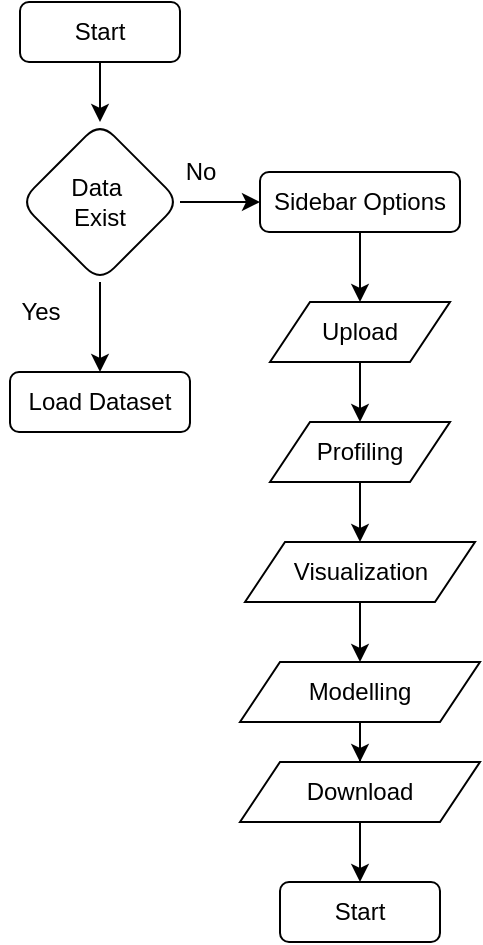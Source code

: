<mxfile version="24.0.7" type="device">
  <diagram id="C5RBs43oDa-KdzZeNtuy" name="Page-1">
    <mxGraphModel dx="880" dy="468" grid="1" gridSize="10" guides="1" tooltips="1" connect="1" arrows="1" fold="1" page="1" pageScale="1" pageWidth="827" pageHeight="1169" math="0" shadow="0">
      <root>
        <mxCell id="WIyWlLk6GJQsqaUBKTNV-0" />
        <mxCell id="WIyWlLk6GJQsqaUBKTNV-1" parent="WIyWlLk6GJQsqaUBKTNV-0" />
        <mxCell id="yQoQkHvhCEwMQ3ttY_kN-3" value="" style="edgeStyle=orthogonalEdgeStyle;rounded=0;orthogonalLoop=1;jettySize=auto;html=1;" edge="1" parent="WIyWlLk6GJQsqaUBKTNV-1" source="yQoQkHvhCEwMQ3ttY_kN-1" target="yQoQkHvhCEwMQ3ttY_kN-2">
          <mxGeometry relative="1" as="geometry" />
        </mxCell>
        <mxCell id="yQoQkHvhCEwMQ3ttY_kN-1" value="Start" style="rounded=1;whiteSpace=wrap;html=1;labelBackgroundColor=default;" vertex="1" parent="WIyWlLk6GJQsqaUBKTNV-1">
          <mxGeometry x="160" y="80" width="80" height="30" as="geometry" />
        </mxCell>
        <mxCell id="yQoQkHvhCEwMQ3ttY_kN-5" value="" style="edgeStyle=orthogonalEdgeStyle;rounded=0;orthogonalLoop=1;jettySize=auto;html=1;" edge="1" parent="WIyWlLk6GJQsqaUBKTNV-1" source="yQoQkHvhCEwMQ3ttY_kN-2" target="yQoQkHvhCEwMQ3ttY_kN-4">
          <mxGeometry relative="1" as="geometry" />
        </mxCell>
        <mxCell id="yQoQkHvhCEwMQ3ttY_kN-8" value="" style="edgeStyle=orthogonalEdgeStyle;rounded=0;orthogonalLoop=1;jettySize=auto;html=1;" edge="1" parent="WIyWlLk6GJQsqaUBKTNV-1" source="yQoQkHvhCEwMQ3ttY_kN-2" target="yQoQkHvhCEwMQ3ttY_kN-7">
          <mxGeometry relative="1" as="geometry" />
        </mxCell>
        <mxCell id="yQoQkHvhCEwMQ3ttY_kN-2" value="Data&amp;nbsp;&lt;div&gt;Exist&lt;/div&gt;" style="rhombus;whiteSpace=wrap;html=1;rounded=1;labelBackgroundColor=default;" vertex="1" parent="WIyWlLk6GJQsqaUBKTNV-1">
          <mxGeometry x="160" y="140" width="80" height="80" as="geometry" />
        </mxCell>
        <mxCell id="yQoQkHvhCEwMQ3ttY_kN-4" value="Load Dataset" style="whiteSpace=wrap;html=1;rounded=1;labelBackgroundColor=default;" vertex="1" parent="WIyWlLk6GJQsqaUBKTNV-1">
          <mxGeometry x="155" y="265" width="90" height="30" as="geometry" />
        </mxCell>
        <mxCell id="yQoQkHvhCEwMQ3ttY_kN-6" value="Yes" style="text;html=1;align=center;verticalAlign=middle;resizable=0;points=[];autosize=1;strokeColor=none;fillColor=none;" vertex="1" parent="WIyWlLk6GJQsqaUBKTNV-1">
          <mxGeometry x="150" y="220" width="40" height="30" as="geometry" />
        </mxCell>
        <mxCell id="yQoQkHvhCEwMQ3ttY_kN-10" value="" style="edgeStyle=orthogonalEdgeStyle;rounded=0;orthogonalLoop=1;jettySize=auto;html=1;entryX=0.5;entryY=0;entryDx=0;entryDy=0;" edge="1" parent="WIyWlLk6GJQsqaUBKTNV-1" source="yQoQkHvhCEwMQ3ttY_kN-7" target="yQoQkHvhCEwMQ3ttY_kN-11">
          <mxGeometry relative="1" as="geometry">
            <mxPoint x="390" y="345" as="targetPoint" />
          </mxGeometry>
        </mxCell>
        <mxCell id="yQoQkHvhCEwMQ3ttY_kN-7" value="Sidebar Options" style="whiteSpace=wrap;html=1;rounded=1;labelBackgroundColor=default;" vertex="1" parent="WIyWlLk6GJQsqaUBKTNV-1">
          <mxGeometry x="280" y="165" width="100" height="30" as="geometry" />
        </mxCell>
        <mxCell id="yQoQkHvhCEwMQ3ttY_kN-15" value="" style="edgeStyle=orthogonalEdgeStyle;rounded=0;orthogonalLoop=1;jettySize=auto;html=1;" edge="1" parent="WIyWlLk6GJQsqaUBKTNV-1" source="yQoQkHvhCEwMQ3ttY_kN-11" target="yQoQkHvhCEwMQ3ttY_kN-14">
          <mxGeometry relative="1" as="geometry" />
        </mxCell>
        <mxCell id="yQoQkHvhCEwMQ3ttY_kN-11" value="Upload" style="shape=parallelogram;perimeter=parallelogramPerimeter;whiteSpace=wrap;html=1;fixedSize=1;" vertex="1" parent="WIyWlLk6GJQsqaUBKTNV-1">
          <mxGeometry x="285" y="230" width="90" height="30" as="geometry" />
        </mxCell>
        <mxCell id="yQoQkHvhCEwMQ3ttY_kN-12" value="No" style="text;html=1;align=center;verticalAlign=middle;resizable=0;points=[];autosize=1;strokeColor=none;fillColor=none;" vertex="1" parent="WIyWlLk6GJQsqaUBKTNV-1">
          <mxGeometry x="230" y="150" width="40" height="30" as="geometry" />
        </mxCell>
        <mxCell id="yQoQkHvhCEwMQ3ttY_kN-17" value="" style="edgeStyle=orthogonalEdgeStyle;rounded=0;orthogonalLoop=1;jettySize=auto;html=1;" edge="1" parent="WIyWlLk6GJQsqaUBKTNV-1" source="yQoQkHvhCEwMQ3ttY_kN-14" target="yQoQkHvhCEwMQ3ttY_kN-16">
          <mxGeometry relative="1" as="geometry" />
        </mxCell>
        <mxCell id="yQoQkHvhCEwMQ3ttY_kN-14" value="Profiling" style="shape=parallelogram;perimeter=parallelogramPerimeter;whiteSpace=wrap;html=1;fixedSize=1;" vertex="1" parent="WIyWlLk6GJQsqaUBKTNV-1">
          <mxGeometry x="285" y="290" width="90" height="30" as="geometry" />
        </mxCell>
        <mxCell id="yQoQkHvhCEwMQ3ttY_kN-19" value="" style="edgeStyle=orthogonalEdgeStyle;rounded=0;orthogonalLoop=1;jettySize=auto;html=1;" edge="1" parent="WIyWlLk6GJQsqaUBKTNV-1" source="yQoQkHvhCEwMQ3ttY_kN-16" target="yQoQkHvhCEwMQ3ttY_kN-18">
          <mxGeometry relative="1" as="geometry" />
        </mxCell>
        <mxCell id="yQoQkHvhCEwMQ3ttY_kN-16" value="Visualization" style="shape=parallelogram;perimeter=parallelogramPerimeter;whiteSpace=wrap;html=1;fixedSize=1;" vertex="1" parent="WIyWlLk6GJQsqaUBKTNV-1">
          <mxGeometry x="272.5" y="350" width="115" height="30" as="geometry" />
        </mxCell>
        <mxCell id="yQoQkHvhCEwMQ3ttY_kN-21" value="" style="edgeStyle=orthogonalEdgeStyle;rounded=0;orthogonalLoop=1;jettySize=auto;html=1;" edge="1" parent="WIyWlLk6GJQsqaUBKTNV-1" source="yQoQkHvhCEwMQ3ttY_kN-18" target="yQoQkHvhCEwMQ3ttY_kN-20">
          <mxGeometry relative="1" as="geometry" />
        </mxCell>
        <mxCell id="yQoQkHvhCEwMQ3ttY_kN-18" value="Modelling" style="shape=parallelogram;perimeter=parallelogramPerimeter;whiteSpace=wrap;html=1;fixedSize=1;" vertex="1" parent="WIyWlLk6GJQsqaUBKTNV-1">
          <mxGeometry x="270" y="410" width="120" height="30" as="geometry" />
        </mxCell>
        <mxCell id="yQoQkHvhCEwMQ3ttY_kN-23" value="" style="edgeStyle=orthogonalEdgeStyle;rounded=0;orthogonalLoop=1;jettySize=auto;html=1;" edge="1" parent="WIyWlLk6GJQsqaUBKTNV-1" source="yQoQkHvhCEwMQ3ttY_kN-20" target="yQoQkHvhCEwMQ3ttY_kN-22">
          <mxGeometry relative="1" as="geometry" />
        </mxCell>
        <mxCell id="yQoQkHvhCEwMQ3ttY_kN-20" value="Download" style="shape=parallelogram;perimeter=parallelogramPerimeter;whiteSpace=wrap;html=1;fixedSize=1;" vertex="1" parent="WIyWlLk6GJQsqaUBKTNV-1">
          <mxGeometry x="270" y="460" width="120" height="30" as="geometry" />
        </mxCell>
        <mxCell id="yQoQkHvhCEwMQ3ttY_kN-22" value="Start" style="rounded=1;whiteSpace=wrap;html=1;labelBackgroundColor=default;" vertex="1" parent="WIyWlLk6GJQsqaUBKTNV-1">
          <mxGeometry x="290" y="520" width="80" height="30" as="geometry" />
        </mxCell>
      </root>
    </mxGraphModel>
  </diagram>
</mxfile>
